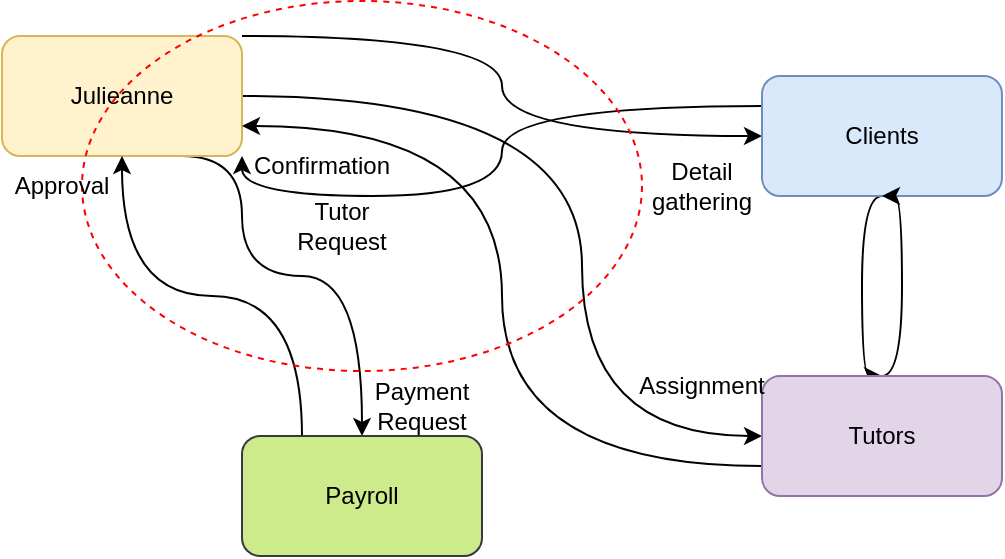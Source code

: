 <mxfile version="19.0.3" type="github">
  <diagram id="Wt46SgS3Mah0sonYFf-_" name="Page-1">
    <mxGraphModel dx="1038" dy="579" grid="1" gridSize="10" guides="1" tooltips="1" connect="1" arrows="1" fold="1" page="1" pageScale="1" pageWidth="850" pageHeight="1100" math="0" shadow="0">
      <root>
        <mxCell id="0" />
        <mxCell id="1" parent="0" />
        <mxCell id="XbCv7tlgUBHJbg2_1gYO-6" style="edgeStyle=orthogonalEdgeStyle;rounded=0;orthogonalLoop=1;jettySize=auto;html=1;exitX=1;exitY=0.5;exitDx=0;exitDy=0;entryX=0;entryY=0.5;entryDx=0;entryDy=0;curved=1;" edge="1" parent="1" source="XbCv7tlgUBHJbg2_1gYO-1" target="XbCv7tlgUBHJbg2_1gYO-3">
          <mxGeometry relative="1" as="geometry">
            <Array as="points">
              <mxPoint x="350" y="130" />
              <mxPoint x="350" y="300" />
            </Array>
          </mxGeometry>
        </mxCell>
        <mxCell id="XbCv7tlgUBHJbg2_1gYO-10" style="edgeStyle=orthogonalEdgeStyle;rounded=0;orthogonalLoop=1;jettySize=auto;html=1;exitX=0.75;exitY=1;exitDx=0;exitDy=0;entryX=0.5;entryY=0;entryDx=0;entryDy=0;curved=1;" edge="1" parent="1" source="XbCv7tlgUBHJbg2_1gYO-1" target="XbCv7tlgUBHJbg2_1gYO-4">
          <mxGeometry relative="1" as="geometry">
            <Array as="points">
              <mxPoint x="180" y="160" />
              <mxPoint x="180" y="220" />
              <mxPoint x="240" y="220" />
            </Array>
          </mxGeometry>
        </mxCell>
        <mxCell id="XbCv7tlgUBHJbg2_1gYO-14" style="edgeStyle=orthogonalEdgeStyle;rounded=0;orthogonalLoop=1;jettySize=auto;html=1;exitX=1;exitY=0;exitDx=0;exitDy=0;entryX=0;entryY=0.5;entryDx=0;entryDy=0;curved=1;" edge="1" parent="1" source="XbCv7tlgUBHJbg2_1gYO-1" target="XbCv7tlgUBHJbg2_1gYO-2">
          <mxGeometry relative="1" as="geometry">
            <Array as="points">
              <mxPoint x="310" y="100" />
              <mxPoint x="310" y="150" />
            </Array>
          </mxGeometry>
        </mxCell>
        <mxCell id="XbCv7tlgUBHJbg2_1gYO-1" value="Julieanne" style="rounded=1;whiteSpace=wrap;html=1;fillColor=#fff2cc;strokeColor=#d6b656;" vertex="1" parent="1">
          <mxGeometry x="60" y="100" width="120" height="60" as="geometry" />
        </mxCell>
        <mxCell id="XbCv7tlgUBHJbg2_1gYO-8" style="edgeStyle=orthogonalEdgeStyle;rounded=0;orthogonalLoop=1;jettySize=auto;html=1;exitX=0.5;exitY=1;exitDx=0;exitDy=0;entryX=0.5;entryY=0;entryDx=0;entryDy=0;curved=1;" edge="1" parent="1" source="XbCv7tlgUBHJbg2_1gYO-2" target="XbCv7tlgUBHJbg2_1gYO-3">
          <mxGeometry relative="1" as="geometry">
            <Array as="points">
              <mxPoint x="490" y="180" />
              <mxPoint x="490" y="270" />
            </Array>
          </mxGeometry>
        </mxCell>
        <mxCell id="XbCv7tlgUBHJbg2_1gYO-18" style="edgeStyle=orthogonalEdgeStyle;curved=1;rounded=0;orthogonalLoop=1;jettySize=auto;html=1;exitX=0;exitY=0.25;exitDx=0;exitDy=0;entryX=1;entryY=1;entryDx=0;entryDy=0;" edge="1" parent="1" source="XbCv7tlgUBHJbg2_1gYO-2" target="XbCv7tlgUBHJbg2_1gYO-1">
          <mxGeometry relative="1" as="geometry">
            <mxPoint x="230" y="170" as="targetPoint" />
          </mxGeometry>
        </mxCell>
        <mxCell id="XbCv7tlgUBHJbg2_1gYO-2" value="Clients" style="rounded=1;whiteSpace=wrap;html=1;fillColor=#dae8fc;strokeColor=#6c8ebf;" vertex="1" parent="1">
          <mxGeometry x="440" y="120" width="120" height="60" as="geometry" />
        </mxCell>
        <mxCell id="XbCv7tlgUBHJbg2_1gYO-15" style="edgeStyle=orthogonalEdgeStyle;curved=1;rounded=0;orthogonalLoop=1;jettySize=auto;html=1;exitX=0.5;exitY=0;exitDx=0;exitDy=0;entryX=0.5;entryY=1;entryDx=0;entryDy=0;" edge="1" parent="1" source="XbCv7tlgUBHJbg2_1gYO-3" target="XbCv7tlgUBHJbg2_1gYO-2">
          <mxGeometry relative="1" as="geometry">
            <Array as="points">
              <mxPoint x="510" y="270" />
              <mxPoint x="510" y="180" />
            </Array>
          </mxGeometry>
        </mxCell>
        <mxCell id="XbCv7tlgUBHJbg2_1gYO-16" style="edgeStyle=orthogonalEdgeStyle;curved=1;rounded=0;orthogonalLoop=1;jettySize=auto;html=1;exitX=0;exitY=0.75;exitDx=0;exitDy=0;entryX=1;entryY=0.75;entryDx=0;entryDy=0;" edge="1" parent="1" source="XbCv7tlgUBHJbg2_1gYO-3" target="XbCv7tlgUBHJbg2_1gYO-1">
          <mxGeometry relative="1" as="geometry" />
        </mxCell>
        <mxCell id="XbCv7tlgUBHJbg2_1gYO-3" value="Tutors" style="rounded=1;whiteSpace=wrap;html=1;fillColor=#e1d5e7;strokeColor=#9673a6;" vertex="1" parent="1">
          <mxGeometry x="440" y="270" width="120" height="60" as="geometry" />
        </mxCell>
        <mxCell id="XbCv7tlgUBHJbg2_1gYO-17" style="edgeStyle=orthogonalEdgeStyle;curved=1;rounded=0;orthogonalLoop=1;jettySize=auto;html=1;exitX=0.25;exitY=0;exitDx=0;exitDy=0;entryX=0.5;entryY=1;entryDx=0;entryDy=0;" edge="1" parent="1" source="XbCv7tlgUBHJbg2_1gYO-4" target="XbCv7tlgUBHJbg2_1gYO-1">
          <mxGeometry relative="1" as="geometry">
            <mxPoint x="150" y="160" as="targetPoint" />
          </mxGeometry>
        </mxCell>
        <mxCell id="XbCv7tlgUBHJbg2_1gYO-4" value="Payroll" style="rounded=1;whiteSpace=wrap;html=1;fillColor=#cdeb8b;strokeColor=#36393d;" vertex="1" parent="1">
          <mxGeometry x="180" y="300" width="120" height="60" as="geometry" />
        </mxCell>
        <mxCell id="XbCv7tlgUBHJbg2_1gYO-12" value="" style="ellipse;whiteSpace=wrap;html=1;dashed=1;shadow=0;fillColor=none;strokeColor=#FF0000;" vertex="1" parent="1">
          <mxGeometry x="100" y="82.5" width="280" height="185" as="geometry" />
        </mxCell>
        <mxCell id="XbCv7tlgUBHJbg2_1gYO-19" value="Approval" style="text;html=1;strokeColor=none;fillColor=none;align=center;verticalAlign=middle;whiteSpace=wrap;rounded=0;shadow=0;dashed=1;" vertex="1" parent="1">
          <mxGeometry x="60" y="160" width="60" height="30" as="geometry" />
        </mxCell>
        <mxCell id="XbCv7tlgUBHJbg2_1gYO-20" value="Payment Request" style="text;html=1;strokeColor=none;fillColor=none;align=center;verticalAlign=middle;whiteSpace=wrap;rounded=0;shadow=0;dashed=1;" vertex="1" parent="1">
          <mxGeometry x="240" y="270" width="60" height="30" as="geometry" />
        </mxCell>
        <mxCell id="XbCv7tlgUBHJbg2_1gYO-21" value="Detail gathering" style="text;html=1;strokeColor=none;fillColor=none;align=center;verticalAlign=middle;whiteSpace=wrap;rounded=0;shadow=0;dashed=1;" vertex="1" parent="1">
          <mxGeometry x="380" y="160" width="60" height="30" as="geometry" />
        </mxCell>
        <mxCell id="XbCv7tlgUBHJbg2_1gYO-23" value="Assignment" style="text;html=1;strokeColor=none;fillColor=none;align=center;verticalAlign=middle;whiteSpace=wrap;rounded=0;shadow=0;dashed=1;" vertex="1" parent="1">
          <mxGeometry x="380" y="260" width="60" height="30" as="geometry" />
        </mxCell>
        <mxCell id="XbCv7tlgUBHJbg2_1gYO-24" value="Confirmation" style="text;html=1;strokeColor=none;fillColor=none;align=center;verticalAlign=middle;whiteSpace=wrap;rounded=0;shadow=0;dashed=1;" vertex="1" parent="1">
          <mxGeometry x="190" y="150" width="60" height="30" as="geometry" />
        </mxCell>
        <mxCell id="XbCv7tlgUBHJbg2_1gYO-27" value="Tutor Request" style="text;html=1;strokeColor=none;fillColor=none;align=center;verticalAlign=middle;whiteSpace=wrap;rounded=0;shadow=0;dashed=1;" vertex="1" parent="1">
          <mxGeometry x="200" y="180" width="60" height="30" as="geometry" />
        </mxCell>
      </root>
    </mxGraphModel>
  </diagram>
</mxfile>
